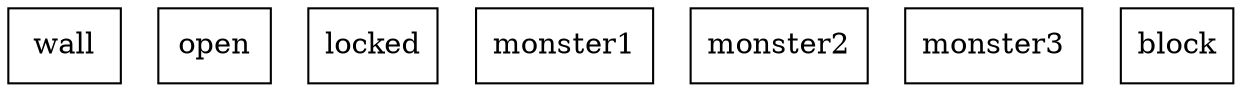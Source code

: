 graph room {
 node [shape="box"]; wall [pos="1,1!"]; wall [pos="2,1!"]; wall [pos="3,1!"]; wall [pos="4,1!"]; wall [pos="5,1!"]; wall [pos="6,1!"]; wall [pos="8,1!"]; wall [pos="9,1!"]; wall [pos="10,1!"]; wall [pos="11,1!"]; wall [pos="12,1!"]; wall [pos="13,1!"]; wall [pos="14,1!"]; wall [pos="1,2!"]; wall [pos="14,2!"]; wall [pos="1,3!"]; wall [pos="14,3!"]; wall [pos="1,4!"]; wall [pos="14,4!"]; wall [pos="1,6!"]; wall [pos="14,6!"]; wall [pos="1,7!"]; wall [pos="14,7!"]; wall [pos="1,8!"]; wall [pos="14,8!"]; wall [pos="1,9!"]; wall [pos="2,9!"]; wall [pos="3,9!"]; wall [pos="4,9!"]; wall [pos="5,9!"]; wall [pos="6,9!"]; wall [pos="7,9!"]; wall [pos="8,9!"]; wall [pos="9,9!"]; wall [pos="10,9!"]; wall [pos="11,9!"]; wall [pos="12,9!"]; wall [pos="13,9!"]; wall [pos="14,9!"]; open [pos="7,1!"]; open [pos="1,5!"]; locked [pos="14,5!"]; monster1 [pos="5,4!"]; monster1 [pos="5,5!"]; monster1 [pos="10,6!"]; monster2 [pos="9,4!"]; monster2 [pos="10,4!"]; monster3 [pos="2,4!"]; block [pos="6,3!"]; block [pos="7,3!"]; block [pos="8,3!"]; block [pos="6,4!"]; block [pos="7,4!"]; block [pos="8,4!"]; block [pos="6,5!"]; block [pos="7,5!"]; block [pos="8,5!"]; }